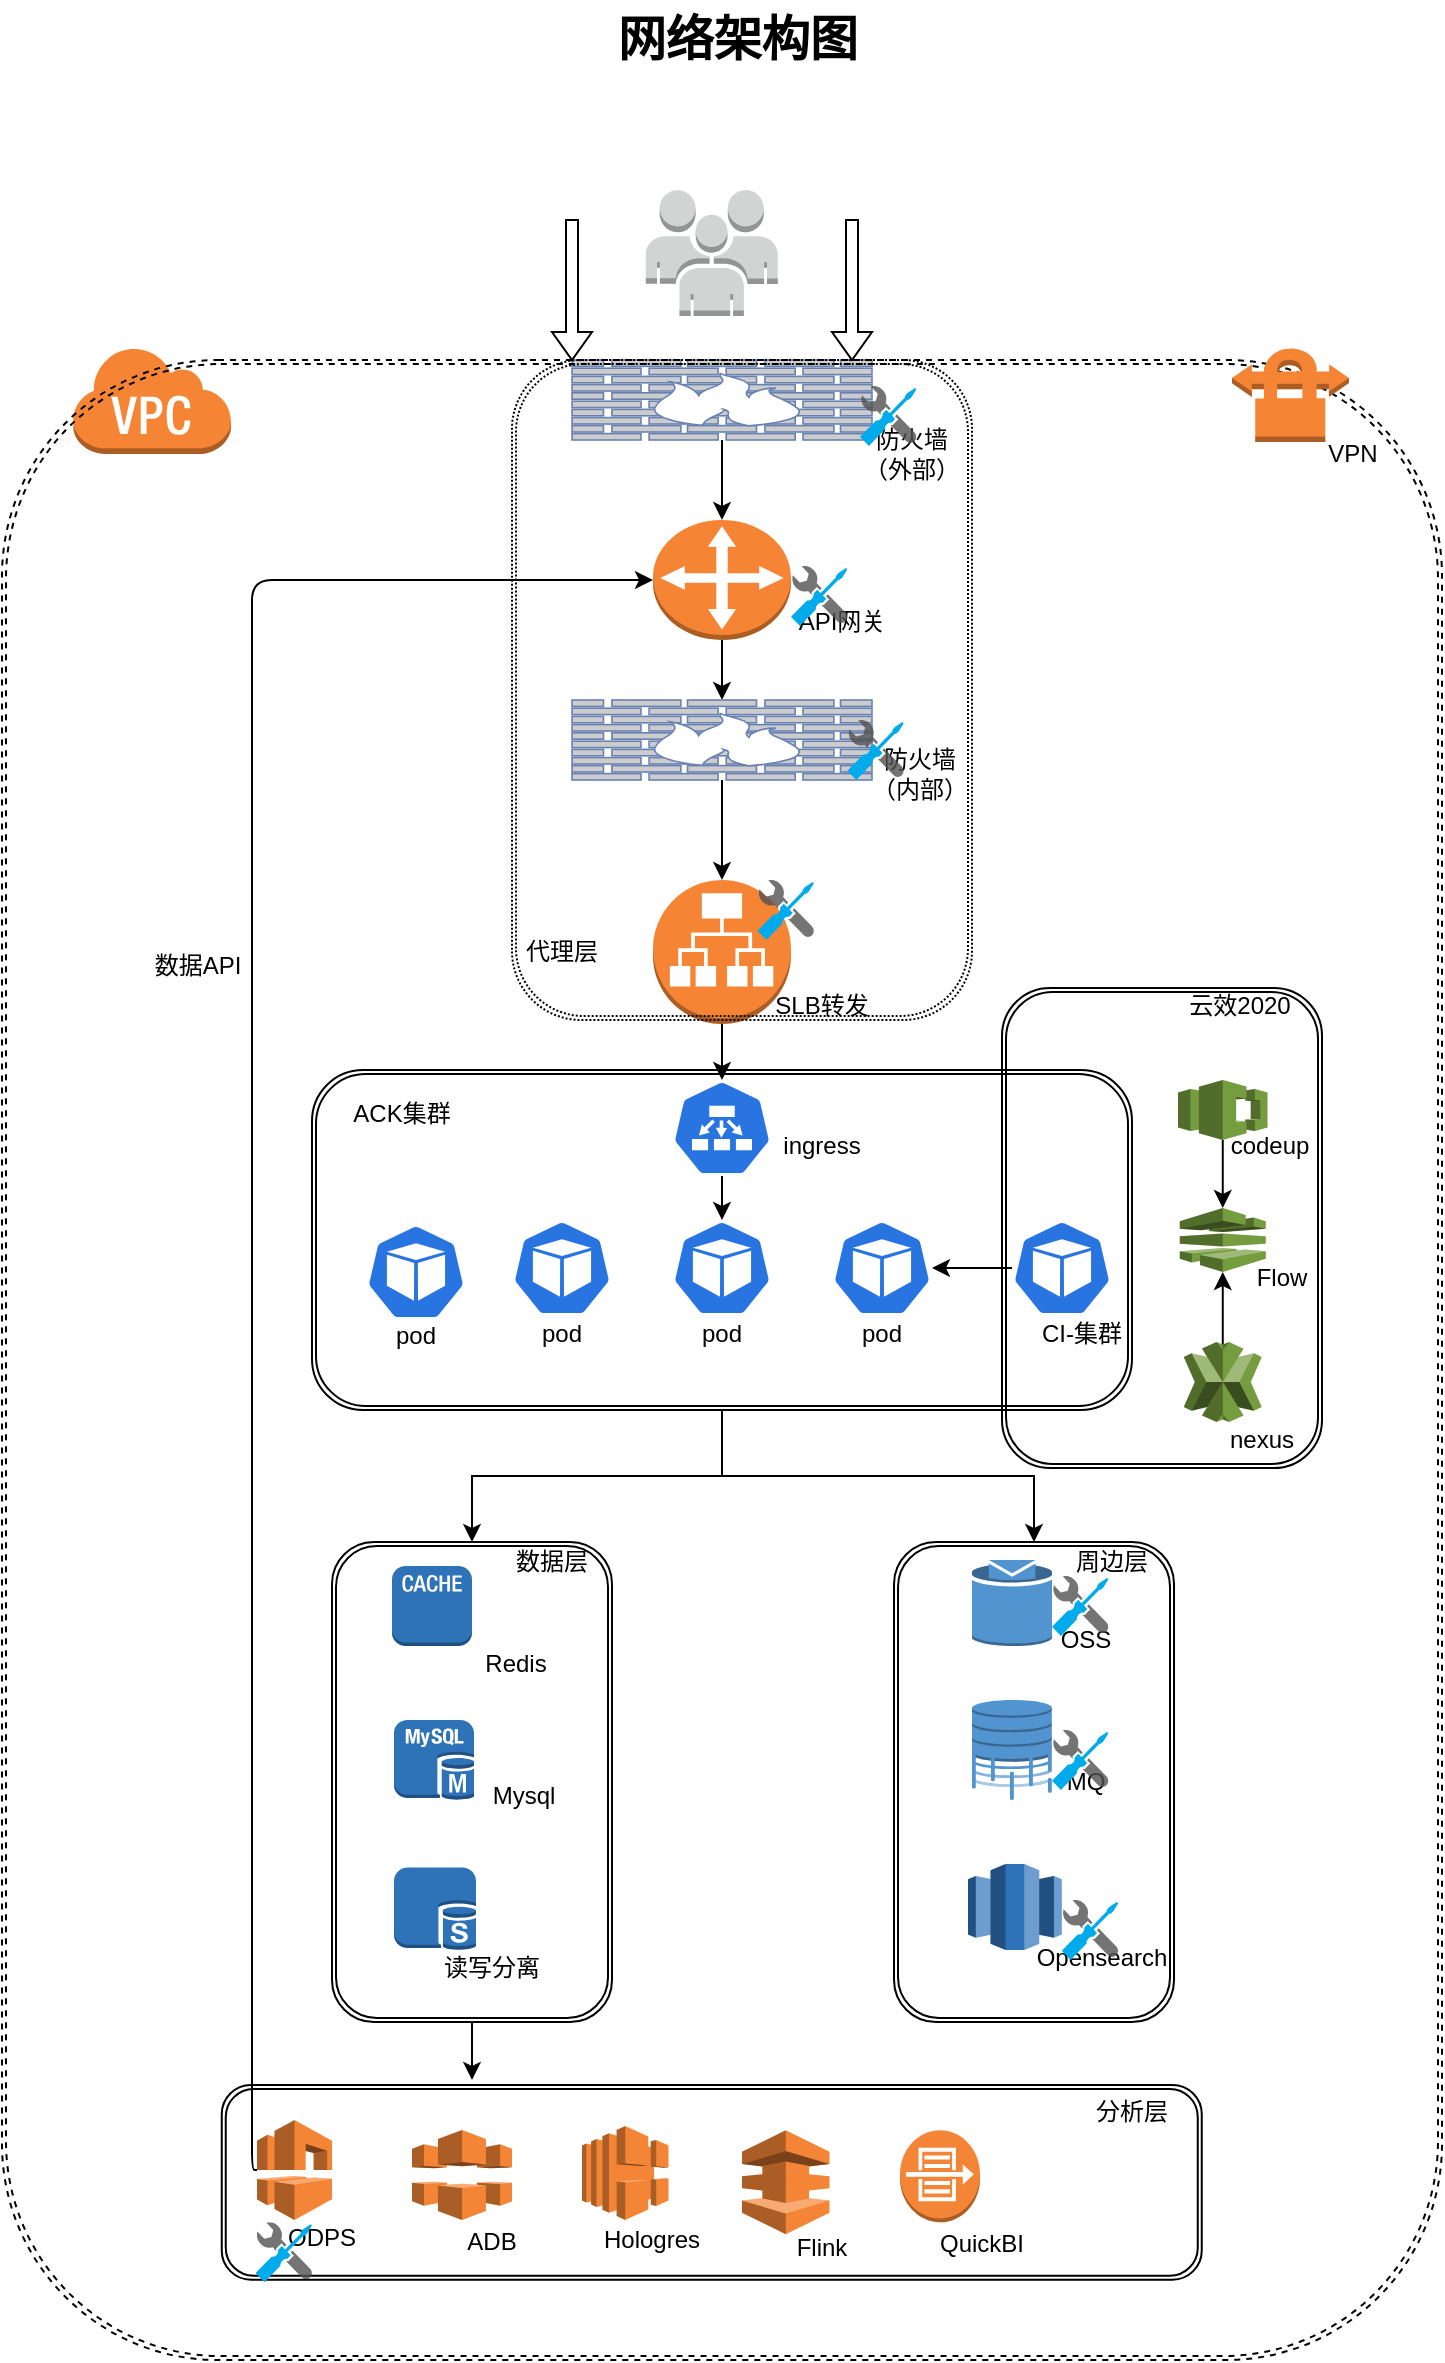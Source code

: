 <mxfile version="14.5.10" type="github" pages="2">
  <diagram id="NxkClXFvRpCbtk4V7vYW" name="Page-2">
    <mxGraphModel dx="2467" dy="2488" grid="1" gridSize="10" guides="1" tooltips="1" connect="1" arrows="1" fold="1" page="1" pageScale="1" pageWidth="1169" pageHeight="1654" math="0" shadow="0">
      <root>
        <mxCell id="J9PgDq4TIxUnffOrXqY2-0" />
        <mxCell id="J9PgDq4TIxUnffOrXqY2-1" parent="J9PgDq4TIxUnffOrXqY2-0" />
        <mxCell id="_2_N7yEcYpxQoZ8WfLal-38" value="" style="shape=ext;double=1;rounded=1;html=1;fillColor=none;fontStyle=1;labelBackgroundColor=none;labelBorderColor=none;whiteSpace=wrap;" parent="J9PgDq4TIxUnffOrXqY2-1" vertex="1">
          <mxGeometry x="445" y="414" width="160" height="240" as="geometry" />
        </mxCell>
        <mxCell id="_2_N7yEcYpxQoZ8WfLal-0" value="" style="outlineConnect=0;dashed=0;verticalLabelPosition=bottom;verticalAlign=top;align=center;html=1;shape=mxgraph.aws3.vpc;fillColor=#F58536;gradientColor=none;" parent="J9PgDq4TIxUnffOrXqY2-1" vertex="1">
          <mxGeometry x="72.5" y="980" width="37.5" height="50" as="geometry" />
        </mxCell>
        <mxCell id="_2_N7yEcYpxQoZ8WfLal-12" value="" style="edgeStyle=orthogonalEdgeStyle;rounded=0;orthogonalLoop=1;jettySize=auto;html=1;" parent="J9PgDq4TIxUnffOrXqY2-1" source="_2_N7yEcYpxQoZ8WfLal-3" target="_2_N7yEcYpxQoZ8WfLal-8" edge="1">
          <mxGeometry relative="1" as="geometry" />
        </mxCell>
        <mxCell id="_2_N7yEcYpxQoZ8WfLal-3" value="" style="fontColor=#0066CC;verticalAlign=top;verticalLabelPosition=bottom;labelPosition=center;align=center;html=1;outlineConnect=0;fillColor=#CCCCCC;strokeColor=#6881B3;gradientColor=none;gradientDirection=north;strokeWidth=2;shape=mxgraph.networks.firewall;" parent="J9PgDq4TIxUnffOrXqY2-1" vertex="1">
          <mxGeometry x="230" y="100" width="150" height="40" as="geometry" />
        </mxCell>
        <mxCell id="_2_N7yEcYpxQoZ8WfLal-4" value="" style="html=1;dashed=0;whitespace=wrap;fillColor=#2875E2;strokeColor=#ffffff;points=[[0.005,0.63,0],[0.1,0.2,0],[0.9,0.2,0],[0.5,0,0],[0.995,0.63,0],[0.72,0.99,0],[0.5,1,0],[0.28,0.99,0]];shape=mxgraph.kubernetes.icon;prIcon=pod" parent="J9PgDq4TIxUnffOrXqY2-1" vertex="1">
          <mxGeometry x="200" y="530" width="50" height="48" as="geometry" />
        </mxCell>
        <mxCell id="_2_N7yEcYpxQoZ8WfLal-5" value="" style="html=1;dashed=0;whitespace=wrap;fillColor=#2875E2;strokeColor=#ffffff;points=[[0.005,0.63,0],[0.1,0.2,0],[0.9,0.2,0],[0.5,0,0],[0.995,0.63,0],[0.72,0.99,0],[0.5,1,0],[0.28,0.99,0]];shape=mxgraph.kubernetes.icon;prIcon=pod" parent="J9PgDq4TIxUnffOrXqY2-1" vertex="1">
          <mxGeometry x="280" y="530" width="50" height="48" as="geometry" />
        </mxCell>
        <mxCell id="_2_N7yEcYpxQoZ8WfLal-6" value="" style="html=1;dashed=0;whitespace=wrap;fillColor=#2875E2;strokeColor=#ffffff;points=[[0.005,0.63,0],[0.1,0.2,0],[0.9,0.2,0],[0.5,0,0],[0.995,0.63,0],[0.72,0.99,0],[0.5,1,0],[0.28,0.99,0]];shape=mxgraph.kubernetes.icon;prIcon=pod" parent="J9PgDq4TIxUnffOrXqY2-1" vertex="1">
          <mxGeometry x="360" y="530" width="50" height="48" as="geometry" />
        </mxCell>
        <mxCell id="_2_N7yEcYpxQoZ8WfLal-7" value="" style="outlineConnect=0;dashed=0;verticalLabelPosition=bottom;verticalAlign=top;align=center;html=1;shape=mxgraph.aws3.virtual_private_cloud;fillColor=#F58534;gradientColor=none;" parent="J9PgDq4TIxUnffOrXqY2-1" vertex="1">
          <mxGeometry x="-20" y="93" width="79.5" height="54" as="geometry" />
        </mxCell>
        <mxCell id="_2_N7yEcYpxQoZ8WfLal-15" value="" style="edgeStyle=orthogonalEdgeStyle;rounded=0;orthogonalLoop=1;jettySize=auto;html=1;" parent="J9PgDq4TIxUnffOrXqY2-1" source="_2_N7yEcYpxQoZ8WfLal-8" target="_2_N7yEcYpxQoZ8WfLal-13" edge="1">
          <mxGeometry relative="1" as="geometry" />
        </mxCell>
        <mxCell id="_2_N7yEcYpxQoZ8WfLal-8" value="" style="outlineConnect=0;dashed=0;verticalLabelPosition=bottom;verticalAlign=top;align=center;html=1;shape=mxgraph.aws3.customer_gateway;fillColor=#F58534;gradientColor=none;" parent="J9PgDq4TIxUnffOrXqY2-1" vertex="1">
          <mxGeometry x="270.5" y="180" width="69" height="60" as="geometry" />
        </mxCell>
        <mxCell id="_2_N7yEcYpxQoZ8WfLal-9" value="" style="shape=singleArrow;direction=south;whiteSpace=wrap;html=1;" parent="J9PgDq4TIxUnffOrXqY2-1" vertex="1">
          <mxGeometry x="220" y="30" width="20" height="70" as="geometry" />
        </mxCell>
        <mxCell id="_2_N7yEcYpxQoZ8WfLal-11" value="" style="shape=singleArrow;direction=south;whiteSpace=wrap;html=1;" parent="J9PgDq4TIxUnffOrXqY2-1" vertex="1">
          <mxGeometry x="360" y="30" width="20" height="70" as="geometry" />
        </mxCell>
        <mxCell id="_2_N7yEcYpxQoZ8WfLal-17" value="" style="edgeStyle=orthogonalEdgeStyle;rounded=0;orthogonalLoop=1;jettySize=auto;html=1;" parent="J9PgDq4TIxUnffOrXqY2-1" source="_2_N7yEcYpxQoZ8WfLal-13" target="_2_N7yEcYpxQoZ8WfLal-16" edge="1">
          <mxGeometry relative="1" as="geometry" />
        </mxCell>
        <mxCell id="_2_N7yEcYpxQoZ8WfLal-13" value="" style="fontColor=#0066CC;verticalAlign=top;verticalLabelPosition=bottom;labelPosition=center;align=center;html=1;outlineConnect=0;fillColor=#CCCCCC;strokeColor=#6881B3;gradientColor=none;gradientDirection=north;strokeWidth=2;shape=mxgraph.networks.firewall;" parent="J9PgDq4TIxUnffOrXqY2-1" vertex="1">
          <mxGeometry x="230" y="270" width="150" height="40" as="geometry" />
        </mxCell>
        <mxCell id="_2_N7yEcYpxQoZ8WfLal-19" value="" style="edgeStyle=orthogonalEdgeStyle;rounded=0;orthogonalLoop=1;jettySize=auto;html=1;" parent="J9PgDq4TIxUnffOrXqY2-1" source="_2_N7yEcYpxQoZ8WfLal-16" target="_2_N7yEcYpxQoZ8WfLal-18" edge="1">
          <mxGeometry relative="1" as="geometry" />
        </mxCell>
        <mxCell id="_2_N7yEcYpxQoZ8WfLal-16" value="" style="outlineConnect=0;dashed=0;verticalLabelPosition=bottom;verticalAlign=top;align=center;html=1;shape=mxgraph.aws3.application_load_balancer;fillColor=#F58534;gradientColor=none;" parent="J9PgDq4TIxUnffOrXqY2-1" vertex="1">
          <mxGeometry x="270.5" y="360" width="69" height="72" as="geometry" />
        </mxCell>
        <mxCell id="_2_N7yEcYpxQoZ8WfLal-22" value="" style="edgeStyle=orthogonalEdgeStyle;rounded=0;orthogonalLoop=1;jettySize=auto;html=1;" parent="J9PgDq4TIxUnffOrXqY2-1" source="_2_N7yEcYpxQoZ8WfLal-18" target="_2_N7yEcYpxQoZ8WfLal-5" edge="1">
          <mxGeometry relative="1" as="geometry" />
        </mxCell>
        <mxCell id="_2_N7yEcYpxQoZ8WfLal-18" value="" style="html=1;dashed=0;whitespace=wrap;fillColor=#2875E2;strokeColor=#ffffff;points=[[0.005,0.63,0],[0.1,0.2,0],[0.9,0.2,0],[0.5,0,0],[0.995,0.63,0],[0.72,0.99,0],[0.5,1,0],[0.28,0.99,0]];shape=mxgraph.kubernetes.icon;prIcon=ep" parent="J9PgDq4TIxUnffOrXqY2-1" vertex="1">
          <mxGeometry x="280" y="460" width="50" height="48" as="geometry" />
        </mxCell>
        <mxCell id="_2_N7yEcYpxQoZ8WfLal-27" value="" style="outlineConnect=0;dashed=0;verticalLabelPosition=bottom;verticalAlign=top;align=center;html=1;shape=mxgraph.aws3.codepipeline;fillColor=#759C3E;gradientColor=none;" parent="J9PgDq4TIxUnffOrXqY2-1" vertex="1">
          <mxGeometry x="533.88" y="524" width="43" height="32" as="geometry" />
        </mxCell>
        <mxCell id="_2_N7yEcYpxQoZ8WfLal-28" value="" style="outlineConnect=0;dashed=0;verticalLabelPosition=bottom;verticalAlign=top;align=center;html=1;shape=mxgraph.aws3.codecommit;fillColor=#759C3E;gradientColor=none;" parent="J9PgDq4TIxUnffOrXqY2-1" vertex="1">
          <mxGeometry x="533.01" y="460" width="44.75" height="30" as="geometry" />
        </mxCell>
        <mxCell id="_2_N7yEcYpxQoZ8WfLal-32" value="" style="outlineConnect=0;dashed=0;verticalLabelPosition=bottom;verticalAlign=top;align=center;html=1;shape=mxgraph.aws3.x_ray;fillColor=#759C3E;gradientColor=none;" parent="J9PgDq4TIxUnffOrXqY2-1" vertex="1">
          <mxGeometry x="535.88" y="591" width="39" height="40" as="geometry" />
        </mxCell>
        <mxCell id="_2_N7yEcYpxQoZ8WfLal-37" value="" style="edgeStyle=orthogonalEdgeStyle;rounded=0;orthogonalLoop=1;jettySize=auto;html=1;" parent="J9PgDq4TIxUnffOrXqY2-1" source="_2_N7yEcYpxQoZ8WfLal-36" target="_2_N7yEcYpxQoZ8WfLal-6" edge="1">
          <mxGeometry relative="1" as="geometry" />
        </mxCell>
        <mxCell id="_2_N7yEcYpxQoZ8WfLal-36" value="" style="html=1;dashed=0;whitespace=wrap;fillColor=#2875E2;strokeColor=#ffffff;points=[[0.005,0.63,0],[0.1,0.2,0],[0.9,0.2,0],[0.5,0,0],[0.995,0.63,0],[0.72,0.99,0],[0.5,1,0],[0.28,0.99,0]];shape=mxgraph.kubernetes.icon;prIcon=pod" parent="J9PgDq4TIxUnffOrXqY2-1" vertex="1">
          <mxGeometry x="450" y="530" width="50" height="48" as="geometry" />
        </mxCell>
        <mxCell id="_2_N7yEcYpxQoZ8WfLal-39" value="云效2020&lt;br&gt;" style="text;html=1;strokeColor=none;fillColor=none;align=center;verticalAlign=middle;whiteSpace=wrap;rounded=0;labelBackgroundColor=none;" parent="J9PgDq4TIxUnffOrXqY2-1" vertex="1">
          <mxGeometry x="524" y="414" width="80" height="18" as="geometry" />
        </mxCell>
        <mxCell id="_2_N7yEcYpxQoZ8WfLal-41" value="API网关" style="text;html=1;strokeColor=none;fillColor=none;align=center;verticalAlign=middle;whiteSpace=wrap;rounded=0;labelBackgroundColor=none;" parent="J9PgDq4TIxUnffOrXqY2-1" vertex="1">
          <mxGeometry x="339.5" y="222" width="50" height="18" as="geometry" />
        </mxCell>
        <mxCell id="_2_N7yEcYpxQoZ8WfLal-42" value="codeup" style="text;html=1;strokeColor=none;fillColor=none;align=center;verticalAlign=middle;whiteSpace=wrap;rounded=0;labelBackgroundColor=none;" parent="J9PgDq4TIxUnffOrXqY2-1" vertex="1">
          <mxGeometry x="554" y="484" width="50" height="18" as="geometry" />
        </mxCell>
        <mxCell id="_2_N7yEcYpxQoZ8WfLal-44" value="Flow" style="text;html=1;strokeColor=none;fillColor=none;align=center;verticalAlign=middle;whiteSpace=wrap;rounded=0;labelBackgroundColor=none;" parent="J9PgDq4TIxUnffOrXqY2-1" vertex="1">
          <mxGeometry x="560" y="550" width="50" height="18" as="geometry" />
        </mxCell>
        <mxCell id="_2_N7yEcYpxQoZ8WfLal-45" value="nexus" style="text;html=1;strokeColor=none;fillColor=none;align=center;verticalAlign=middle;whiteSpace=wrap;rounded=0;labelBackgroundColor=none;" parent="J9PgDq4TIxUnffOrXqY2-1" vertex="1">
          <mxGeometry x="550" y="631" width="50" height="18" as="geometry" />
        </mxCell>
        <mxCell id="_2_N7yEcYpxQoZ8WfLal-52" value="" style="endArrow=classic;html=1;entryX=0.5;entryY=1;entryDx=0;entryDy=0;entryPerimeter=0;exitX=0.5;exitY=0.03;exitDx=0;exitDy=0;exitPerimeter=0;" parent="J9PgDq4TIxUnffOrXqY2-1" source="_2_N7yEcYpxQoZ8WfLal-32" target="_2_N7yEcYpxQoZ8WfLal-27" edge="1">
          <mxGeometry width="50" height="50" relative="1" as="geometry">
            <mxPoint x="560" y="550" as="sourcePoint" />
            <mxPoint x="610" y="500" as="targetPoint" />
          </mxGeometry>
        </mxCell>
        <mxCell id="_2_N7yEcYpxQoZ8WfLal-53" value="" style="endArrow=classic;html=1;entryX=0.5;entryY=0;entryDx=0;entryDy=0;entryPerimeter=0;exitX=0.5;exitY=1;exitDx=0;exitDy=0;exitPerimeter=0;" parent="J9PgDq4TIxUnffOrXqY2-1" source="_2_N7yEcYpxQoZ8WfLal-28" target="_2_N7yEcYpxQoZ8WfLal-27" edge="1">
          <mxGeometry width="50" height="50" relative="1" as="geometry">
            <mxPoint x="565.38" y="602.2" as="sourcePoint" />
            <mxPoint x="565.38" y="566" as="targetPoint" />
          </mxGeometry>
        </mxCell>
        <mxCell id="_2_N7yEcYpxQoZ8WfLal-55" value="CI-集群" style="text;html=1;strokeColor=none;fillColor=none;align=center;verticalAlign=middle;whiteSpace=wrap;rounded=0;labelBackgroundColor=none;" parent="J9PgDq4TIxUnffOrXqY2-1" vertex="1">
          <mxGeometry x="460" y="578" width="50" height="18" as="geometry" />
        </mxCell>
        <mxCell id="_2_N7yEcYpxQoZ8WfLal-90" style="edgeStyle=orthogonalEdgeStyle;rounded=0;orthogonalLoop=1;jettySize=auto;html=1;" parent="J9PgDq4TIxUnffOrXqY2-1" source="_2_N7yEcYpxQoZ8WfLal-57" target="_2_N7yEcYpxQoZ8WfLal-84" edge="1">
          <mxGeometry relative="1" as="geometry">
            <Array as="points">
              <mxPoint x="305" y="658" />
              <mxPoint x="180" y="658" />
            </Array>
          </mxGeometry>
        </mxCell>
        <mxCell id="_2_N7yEcYpxQoZ8WfLal-91" style="edgeStyle=orthogonalEdgeStyle;rounded=0;orthogonalLoop=1;jettySize=auto;html=1;" parent="J9PgDq4TIxUnffOrXqY2-1" source="_2_N7yEcYpxQoZ8WfLal-57" target="_2_N7yEcYpxQoZ8WfLal-66" edge="1">
          <mxGeometry relative="1" as="geometry" />
        </mxCell>
        <mxCell id="_2_N7yEcYpxQoZ8WfLal-57" value="" style="shape=ext;double=1;rounded=1;whiteSpace=wrap;html=1;labelBackgroundColor=none;fillColor=none;" parent="J9PgDq4TIxUnffOrXqY2-1" vertex="1">
          <mxGeometry x="100" y="455" width="410" height="170" as="geometry" />
        </mxCell>
        <mxCell id="_2_N7yEcYpxQoZ8WfLal-58" value="ACK集群" style="text;html=1;strokeColor=none;fillColor=none;align=center;verticalAlign=middle;whiteSpace=wrap;rounded=0;labelBackgroundColor=none;" parent="J9PgDq4TIxUnffOrXqY2-1" vertex="1">
          <mxGeometry x="90" y="450" width="110" height="53" as="geometry" />
        </mxCell>
        <mxCell id="_2_N7yEcYpxQoZ8WfLal-60" value="pod" style="text;html=1;strokeColor=none;fillColor=none;align=center;verticalAlign=middle;whiteSpace=wrap;rounded=0;labelBackgroundColor=none;" parent="J9PgDq4TIxUnffOrXqY2-1" vertex="1">
          <mxGeometry x="200" y="578" width="50" height="18" as="geometry" />
        </mxCell>
        <mxCell id="_2_N7yEcYpxQoZ8WfLal-61" value="pod" style="text;html=1;strokeColor=none;fillColor=none;align=center;verticalAlign=middle;whiteSpace=wrap;rounded=0;labelBackgroundColor=none;" parent="J9PgDq4TIxUnffOrXqY2-1" vertex="1">
          <mxGeometry x="280" y="578" width="50" height="18" as="geometry" />
        </mxCell>
        <mxCell id="_2_N7yEcYpxQoZ8WfLal-62" value="pod" style="text;html=1;strokeColor=none;fillColor=none;align=center;verticalAlign=middle;whiteSpace=wrap;rounded=0;labelBackgroundColor=none;" parent="J9PgDq4TIxUnffOrXqY2-1" vertex="1">
          <mxGeometry x="360" y="578" width="50" height="18" as="geometry" />
        </mxCell>
        <mxCell id="_2_N7yEcYpxQoZ8WfLal-63" value="ingress" style="text;html=1;strokeColor=none;fillColor=none;align=center;verticalAlign=middle;whiteSpace=wrap;rounded=0;labelBackgroundColor=none;" parent="J9PgDq4TIxUnffOrXqY2-1" vertex="1">
          <mxGeometry x="330" y="484" width="50" height="18" as="geometry" />
        </mxCell>
        <mxCell id="_2_N7yEcYpxQoZ8WfLal-64" value="" style="outlineConnect=0;dashed=0;verticalLabelPosition=bottom;verticalAlign=top;align=center;html=1;shape=mxgraph.aws3.mysql_db_instance;fillColor=#2E73B8;gradientColor=none;rounded=1;labelBackgroundColor=none;" parent="J9PgDq4TIxUnffOrXqY2-1" vertex="1">
          <mxGeometry x="141" y="780" width="40" height="40" as="geometry" />
        </mxCell>
        <mxCell id="_2_N7yEcYpxQoZ8WfLal-65" value="" style="outlineConnect=0;dashed=0;verticalLabelPosition=bottom;verticalAlign=top;align=center;html=1;shape=mxgraph.aws3.cache_node;fillColor=#2E73B8;gradientColor=none;rounded=1;labelBackgroundColor=none;" parent="J9PgDq4TIxUnffOrXqY2-1" vertex="1">
          <mxGeometry x="140" y="703" width="40" height="40" as="geometry" />
        </mxCell>
        <mxCell id="_2_N7yEcYpxQoZ8WfLal-66" value="" style="shape=ext;double=1;rounded=1;html=1;fillColor=none;fontStyle=1;labelBackgroundColor=none;labelBorderColor=none;whiteSpace=wrap;" parent="J9PgDq4TIxUnffOrXqY2-1" vertex="1">
          <mxGeometry x="391.01" y="691" width="140" height="240" as="geometry" />
        </mxCell>
        <mxCell id="_2_N7yEcYpxQoZ8WfLal-68" value="" style="outlineConnect=0;dashed=0;verticalLabelPosition=bottom;verticalAlign=top;align=center;html=1;shape=mxgraph.aws3.topic;fillColor=#5294CF;gradientColor=none;rounded=1;labelBackgroundColor=none;" parent="J9PgDq4TIxUnffOrXqY2-1" vertex="1">
          <mxGeometry x="430" y="700" width="40" height="43" as="geometry" />
        </mxCell>
        <mxCell id="_2_N7yEcYpxQoZ8WfLal-69" value="" style="outlineConnect=0;dashed=0;verticalLabelPosition=bottom;verticalAlign=top;align=center;html=1;shape=mxgraph.aws3.database_migration_workflow_job;fillColor=#5294CF;gradientColor=none;pointerEvents=1;rounded=1;labelBackgroundColor=none;" parent="J9PgDq4TIxUnffOrXqY2-1" vertex="1">
          <mxGeometry x="430" y="770" width="40" height="50" as="geometry" />
        </mxCell>
        <mxCell id="_2_N7yEcYpxQoZ8WfLal-72" value="" style="outlineConnect=0;dashed=0;verticalLabelPosition=bottom;verticalAlign=top;align=center;html=1;shape=mxgraph.aws3.redshift;fillColor=#2E73B8;gradientColor=none;rounded=1;labelBackgroundColor=none;" parent="J9PgDq4TIxUnffOrXqY2-1" vertex="1">
          <mxGeometry x="428" y="852" width="46.88" height="43" as="geometry" />
        </mxCell>
        <mxCell id="_2_N7yEcYpxQoZ8WfLal-74" value="OSS" style="text;html=1;strokeColor=none;fillColor=none;align=center;verticalAlign=middle;whiteSpace=wrap;rounded=0;labelBackgroundColor=none;" parent="J9PgDq4TIxUnffOrXqY2-1" vertex="1">
          <mxGeometry x="462" y="731" width="50" height="18" as="geometry" />
        </mxCell>
        <mxCell id="_2_N7yEcYpxQoZ8WfLal-75" value="MQ" style="text;html=1;strokeColor=none;fillColor=none;align=center;verticalAlign=middle;whiteSpace=wrap;rounded=0;labelBackgroundColor=none;" parent="J9PgDq4TIxUnffOrXqY2-1" vertex="1">
          <mxGeometry x="462" y="802" width="50" height="18" as="geometry" />
        </mxCell>
        <mxCell id="_2_N7yEcYpxQoZ8WfLal-76" value="Opensearch&lt;br&gt;" style="text;html=1;strokeColor=none;fillColor=none;align=center;verticalAlign=middle;whiteSpace=wrap;rounded=0;labelBackgroundColor=none;" parent="J9PgDq4TIxUnffOrXqY2-1" vertex="1">
          <mxGeometry x="470" y="890" width="50" height="18" as="geometry" />
        </mxCell>
        <mxCell id="_2_N7yEcYpxQoZ8WfLal-78" value="Mysql&lt;br&gt;" style="text;html=1;strokeColor=none;fillColor=none;align=center;verticalAlign=middle;whiteSpace=wrap;rounded=0;labelBackgroundColor=none;" parent="J9PgDq4TIxUnffOrXqY2-1" vertex="1">
          <mxGeometry x="181" y="809" width="50" height="18" as="geometry" />
        </mxCell>
        <mxCell id="_2_N7yEcYpxQoZ8WfLal-80" value="" style="html=1;dashed=0;whitespace=wrap;fillColor=#2875E2;strokeColor=#ffffff;points=[[0.005,0.63,0],[0.1,0.2,0],[0.9,0.2,0],[0.5,0,0],[0.995,0.63,0],[0.72,0.99,0],[0.5,1,0],[0.28,0.99,0]];shape=mxgraph.kubernetes.icon;prIcon=pod" parent="J9PgDq4TIxUnffOrXqY2-1" vertex="1">
          <mxGeometry x="127" y="532" width="50" height="48" as="geometry" />
        </mxCell>
        <mxCell id="_2_N7yEcYpxQoZ8WfLal-83" value="pod" style="text;html=1;strokeColor=none;fillColor=none;align=center;verticalAlign=middle;whiteSpace=wrap;rounded=0;labelBackgroundColor=none;" parent="J9PgDq4TIxUnffOrXqY2-1" vertex="1">
          <mxGeometry x="127" y="579" width="50" height="18" as="geometry" />
        </mxCell>
        <mxCell id="_2_N7yEcYpxQoZ8WfLal-113" value="" style="edgeStyle=orthogonalEdgeStyle;rounded=0;orthogonalLoop=1;jettySize=auto;html=1;" parent="J9PgDq4TIxUnffOrXqY2-1" source="_2_N7yEcYpxQoZ8WfLal-84" edge="1">
          <mxGeometry relative="1" as="geometry">
            <mxPoint x="180" y="960" as="targetPoint" />
          </mxGeometry>
        </mxCell>
        <mxCell id="_2_N7yEcYpxQoZ8WfLal-84" value="" style="shape=ext;double=1;rounded=1;html=1;fillColor=none;fontStyle=1;labelBackgroundColor=none;labelBorderColor=none;whiteSpace=wrap;" parent="J9PgDq4TIxUnffOrXqY2-1" vertex="1">
          <mxGeometry x="110" y="691" width="140" height="240" as="geometry" />
        </mxCell>
        <mxCell id="_2_N7yEcYpxQoZ8WfLal-85" value="" style="outlineConnect=0;dashed=0;verticalLabelPosition=bottom;verticalAlign=top;align=center;html=1;shape=mxgraph.aws3.sql_slave;fillColor=#2E73B8;gradientColor=none;rounded=1;labelBackgroundColor=none;" parent="J9PgDq4TIxUnffOrXqY2-1" vertex="1">
          <mxGeometry x="141" y="853.75" width="41" height="41.25" as="geometry" />
        </mxCell>
        <mxCell id="_2_N7yEcYpxQoZ8WfLal-88" value="读写分离" style="text;html=1;strokeColor=none;fillColor=none;align=center;verticalAlign=middle;whiteSpace=wrap;rounded=0;labelBackgroundColor=none;" parent="J9PgDq4TIxUnffOrXqY2-1" vertex="1">
          <mxGeometry x="150" y="895" width="80" height="18" as="geometry" />
        </mxCell>
        <mxCell id="_2_N7yEcYpxQoZ8WfLal-89" value="Redis" style="text;html=1;strokeColor=none;fillColor=none;align=center;verticalAlign=middle;whiteSpace=wrap;rounded=0;labelBackgroundColor=none;" parent="J9PgDq4TIxUnffOrXqY2-1" vertex="1">
          <mxGeometry x="177" y="743" width="50" height="18" as="geometry" />
        </mxCell>
        <mxCell id="_2_N7yEcYpxQoZ8WfLal-92" value="" style="outlineConnect=0;dashed=0;verticalLabelPosition=bottom;verticalAlign=top;align=center;html=1;shape=mxgraph.aws3.cloudfront;fillColor=#F58536;gradientColor=none;rounded=1;labelBackgroundColor=none;" parent="J9PgDq4TIxUnffOrXqY2-1" vertex="1">
          <mxGeometry x="150" y="985" width="50" height="45" as="geometry" />
        </mxCell>
        <mxCell id="_2_N7yEcYpxQoZ8WfLal-93" value="" style="outlineConnect=0;dashed=0;verticalLabelPosition=bottom;verticalAlign=top;align=center;html=1;shape=mxgraph.aws3.elastic_load_balancing;fillColor=#F58536;gradientColor=none;rounded=1;labelBackgroundColor=none;" parent="J9PgDq4TIxUnffOrXqY2-1" vertex="1">
          <mxGeometry x="235" y="983" width="43.25" height="47" as="geometry" />
        </mxCell>
        <mxCell id="_2_N7yEcYpxQoZ8WfLal-94" value="" style="outlineConnect=0;dashed=0;verticalLabelPosition=bottom;verticalAlign=top;align=center;html=1;shape=mxgraph.aws3.flow_logs;fillColor=#F58536;gradientColor=none;rounded=1;labelBackgroundColor=none;" parent="J9PgDq4TIxUnffOrXqY2-1" vertex="1">
          <mxGeometry x="394" y="985.13" width="40" height="46" as="geometry" />
        </mxCell>
        <mxCell id="_2_N7yEcYpxQoZ8WfLal-98" value="" style="shape=ext;double=1;rounded=1;whiteSpace=wrap;html=1;labelBackgroundColor=none;fillColor=none;" parent="J9PgDq4TIxUnffOrXqY2-1" vertex="1">
          <mxGeometry x="54.88" y="962.45" width="490" height="97.37" as="geometry" />
        </mxCell>
        <mxCell id="_2_N7yEcYpxQoZ8WfLal-99" value="ADB" style="text;html=1;strokeColor=none;fillColor=none;align=center;verticalAlign=middle;whiteSpace=wrap;rounded=0;labelBackgroundColor=none;" parent="J9PgDq4TIxUnffOrXqY2-1" vertex="1">
          <mxGeometry x="165" y="1032.13" width="50" height="18" as="geometry" />
        </mxCell>
        <mxCell id="_2_N7yEcYpxQoZ8WfLal-100" value="QuickBI" style="text;html=1;strokeColor=none;fillColor=none;align=center;verticalAlign=middle;whiteSpace=wrap;rounded=0;labelBackgroundColor=none;" parent="J9PgDq4TIxUnffOrXqY2-1" vertex="1">
          <mxGeometry x="410" y="1033.13" width="50" height="18" as="geometry" />
        </mxCell>
        <mxCell id="_2_N7yEcYpxQoZ8WfLal-101" value="Flink" style="text;html=1;strokeColor=none;fillColor=none;align=center;verticalAlign=middle;whiteSpace=wrap;rounded=0;labelBackgroundColor=none;" parent="J9PgDq4TIxUnffOrXqY2-1" vertex="1">
          <mxGeometry x="330" y="1035.13" width="50" height="18" as="geometry" />
        </mxCell>
        <mxCell id="_2_N7yEcYpxQoZ8WfLal-102" value="Hologres" style="text;html=1;strokeColor=none;fillColor=none;align=center;verticalAlign=middle;whiteSpace=wrap;rounded=0;labelBackgroundColor=none;" parent="J9PgDq4TIxUnffOrXqY2-1" vertex="1">
          <mxGeometry x="245" y="1031.13" width="50" height="18" as="geometry" />
        </mxCell>
        <mxCell id="_2_N7yEcYpxQoZ8WfLal-103" value="ODPS" style="text;html=1;strokeColor=none;fillColor=none;align=center;verticalAlign=middle;whiteSpace=wrap;rounded=0;labelBackgroundColor=none;" parent="J9PgDq4TIxUnffOrXqY2-1" vertex="1">
          <mxGeometry x="80" y="1030" width="50" height="18" as="geometry" />
        </mxCell>
        <mxCell id="_2_N7yEcYpxQoZ8WfLal-107" value="" style="outlineConnect=0;dashed=0;verticalLabelPosition=bottom;verticalAlign=top;align=center;html=1;shape=mxgraph.aws3.direct_connect;fillColor=#F58536;gradientColor=none;rounded=1;labelBackgroundColor=none;" parent="J9PgDq4TIxUnffOrXqY2-1" vertex="1">
          <mxGeometry x="315" y="985.13" width="43.75" height="52" as="geometry" />
        </mxCell>
        <mxCell id="_2_N7yEcYpxQoZ8WfLal-108" value="防火墙（内部）" style="text;html=1;strokeColor=none;fillColor=none;align=center;verticalAlign=middle;whiteSpace=wrap;rounded=0;labelBackgroundColor=none;" parent="J9PgDq4TIxUnffOrXqY2-1" vertex="1">
          <mxGeometry x="374" y="280" width="60" height="54" as="geometry" />
        </mxCell>
        <mxCell id="_2_N7yEcYpxQoZ8WfLal-109" value="周边层" style="text;html=1;strokeColor=none;fillColor=none;align=center;verticalAlign=middle;whiteSpace=wrap;rounded=0;labelBackgroundColor=none;" parent="J9PgDq4TIxUnffOrXqY2-1" vertex="1">
          <mxGeometry x="474.88" y="692" width="50" height="18" as="geometry" />
        </mxCell>
        <mxCell id="_2_N7yEcYpxQoZ8WfLal-110" value="数据层" style="text;html=1;strokeColor=none;fillColor=none;align=center;verticalAlign=middle;whiteSpace=wrap;rounded=0;labelBackgroundColor=none;" parent="J9PgDq4TIxUnffOrXqY2-1" vertex="1">
          <mxGeometry x="195" y="692" width="50" height="18" as="geometry" />
        </mxCell>
        <mxCell id="_2_N7yEcYpxQoZ8WfLal-111" value="分析层" style="text;html=1;strokeColor=none;fillColor=none;align=center;verticalAlign=middle;whiteSpace=wrap;rounded=0;labelBackgroundColor=none;" parent="J9PgDq4TIxUnffOrXqY2-1" vertex="1">
          <mxGeometry x="474.88" y="967.13" width="70" height="18" as="geometry" />
        </mxCell>
        <mxCell id="_2_N7yEcYpxQoZ8WfLal-116" value="SLB转发" style="text;html=1;strokeColor=none;fillColor=none;align=center;verticalAlign=middle;whiteSpace=wrap;rounded=0;labelBackgroundColor=none;" parent="J9PgDq4TIxUnffOrXqY2-1" vertex="1">
          <mxGeometry x="330" y="414" width="50" height="18" as="geometry" />
        </mxCell>
        <mxCell id="_2_N7yEcYpxQoZ8WfLal-117" value="防火墙（外部）" style="text;html=1;strokeColor=none;fillColor=none;align=center;verticalAlign=middle;whiteSpace=wrap;rounded=0;labelBackgroundColor=none;" parent="J9PgDq4TIxUnffOrXqY2-1" vertex="1">
          <mxGeometry x="370" y="120" width="60" height="54" as="geometry" />
        </mxCell>
        <mxCell id="_2_N7yEcYpxQoZ8WfLal-118" value="" style="shape=ext;double=1;rounded=1;whiteSpace=wrap;html=1;labelBackgroundColor=none;fillColor=none;dashed=1;" parent="J9PgDq4TIxUnffOrXqY2-1" vertex="1">
          <mxGeometry x="-55" y="100" width="720" height="1000" as="geometry" />
        </mxCell>
        <mxCell id="_2_N7yEcYpxQoZ8WfLal-119" value="" style="outlineConnect=0;dashed=0;verticalLabelPosition=bottom;verticalAlign=top;align=center;html=1;shape=mxgraph.aws3.vpn_connection;fillColor=#F58534;gradientColor=none;rounded=1;labelBackgroundColor=none;" parent="J9PgDq4TIxUnffOrXqY2-1" vertex="1">
          <mxGeometry x="560" y="93" width="58.5" height="48" as="geometry" />
        </mxCell>
        <mxCell id="_2_N7yEcYpxQoZ8WfLal-120" value="" style="outlineConnect=0;dashed=0;verticalLabelPosition=bottom;verticalAlign=top;align=center;html=1;shape=mxgraph.aws3.users;fillColor=#D2D3D3;gradientColor=none;rounded=1;labelBackgroundColor=none;" parent="J9PgDq4TIxUnffOrXqY2-1" vertex="1">
          <mxGeometry x="266.88" y="15" width="66" height="63" as="geometry" />
        </mxCell>
        <mxCell id="_2_N7yEcYpxQoZ8WfLal-121" value="" style="edgeStyle=elbowEdgeStyle;elbow=horizontal;endArrow=classic;html=1;exitX=0;exitY=0.5;exitDx=0;exitDy=0;exitPerimeter=0;" parent="J9PgDq4TIxUnffOrXqY2-1" source="_2_N7yEcYpxQoZ8WfLal-0" target="_2_N7yEcYpxQoZ8WfLal-8" edge="1">
          <mxGeometry width="50" height="50" relative="1" as="geometry">
            <mxPoint x="690" y="750" as="sourcePoint" />
            <mxPoint x="870" y="390" as="targetPoint" />
            <Array as="points">
              <mxPoint x="70" y="610" />
            </Array>
          </mxGeometry>
        </mxCell>
        <mxCell id="_2_N7yEcYpxQoZ8WfLal-128" value="VPN" style="text;html=1;align=center;verticalAlign=middle;resizable=0;points=[];autosize=1;" parent="J9PgDq4TIxUnffOrXqY2-1" vertex="1">
          <mxGeometry x="600" y="137" width="40" height="20" as="geometry" />
        </mxCell>
        <mxCell id="_2_N7yEcYpxQoZ8WfLal-129" value="&amp;nbsp;网络架构图" style="text;strokeColor=none;fillColor=none;html=1;fontSize=24;fontStyle=1;verticalAlign=middle;align=center;rounded=1;dashed=1;labelBackgroundColor=none;" parent="J9PgDq4TIxUnffOrXqY2-1" vertex="1">
          <mxGeometry x="258.75" y="-80" width="100" height="40" as="geometry" />
        </mxCell>
        <mxCell id="_2_N7yEcYpxQoZ8WfLal-130" value="" style="shape=ext;double=1;rounded=1;whiteSpace=wrap;html=1;dashed=1;labelBackgroundColor=none;fillColor=none;dashPattern=1 1;" parent="J9PgDq4TIxUnffOrXqY2-1" vertex="1">
          <mxGeometry x="200" y="100" width="230" height="330" as="geometry" />
        </mxCell>
        <mxCell id="_2_N7yEcYpxQoZ8WfLal-132" value="代理层" style="text;html=1;strokeColor=none;fillColor=none;align=center;verticalAlign=middle;whiteSpace=wrap;rounded=0;dashed=1;dashPattern=1 1;labelBackgroundColor=none;" parent="J9PgDq4TIxUnffOrXqY2-1" vertex="1">
          <mxGeometry x="205" y="386" width="40" height="20" as="geometry" />
        </mxCell>
        <mxCell id="_2_N7yEcYpxQoZ8WfLal-133" value="数据API" style="text;html=1;strokeColor=none;fillColor=none;align=center;verticalAlign=middle;whiteSpace=wrap;rounded=0;labelBackgroundColor=none;" parent="J9PgDq4TIxUnffOrXqY2-1" vertex="1">
          <mxGeometry x="12.5" y="376" width="60" height="54" as="geometry" />
        </mxCell>
        <mxCell id="z3FIoCMw3LvDbwQF2X9a-1" value="" style="aspect=fixed;html=1;points=[];align=center;image;fontSize=12;image=img/lib/mscae/Developer_Tools.svg;rounded=1;dashed=1;dashPattern=1 1;labelBackgroundColor=none;fillColor=none;" parent="J9PgDq4TIxUnffOrXqY2-1" vertex="1">
          <mxGeometry x="374" y="113" width="28.2" height="30" as="geometry" />
        </mxCell>
        <mxCell id="z3FIoCMw3LvDbwQF2X9a-2" value="" style="aspect=fixed;html=1;points=[];align=center;image;fontSize=12;image=img/lib/mscae/Developer_Tools.svg;rounded=1;dashed=1;dashPattern=1 1;labelBackgroundColor=none;fillColor=none;" parent="J9PgDq4TIxUnffOrXqY2-1" vertex="1">
          <mxGeometry x="339.5" y="203" width="28.2" height="30" as="geometry" />
        </mxCell>
        <mxCell id="z3FIoCMw3LvDbwQF2X9a-3" value="" style="aspect=fixed;html=1;points=[];align=center;image;fontSize=12;image=img/lib/mscae/Developer_Tools.svg;rounded=1;dashed=1;dashPattern=1 1;labelBackgroundColor=none;fillColor=none;" parent="J9PgDq4TIxUnffOrXqY2-1" vertex="1">
          <mxGeometry x="322.77" y="360" width="28.2" height="30" as="geometry" />
        </mxCell>
        <mxCell id="z3FIoCMw3LvDbwQF2X9a-4" value="" style="aspect=fixed;html=1;points=[];align=center;image;fontSize=12;image=img/lib/mscae/Developer_Tools.svg;rounded=1;dashed=1;dashPattern=1 1;labelBackgroundColor=none;fillColor=none;" parent="J9PgDq4TIxUnffOrXqY2-1" vertex="1">
          <mxGeometry x="367.7" y="280" width="28.2" height="30" as="geometry" />
        </mxCell>
        <mxCell id="z3FIoCMw3LvDbwQF2X9a-5" value="" style="aspect=fixed;html=1;points=[];align=center;image;fontSize=12;image=img/lib/mscae/Developer_Tools.svg;rounded=1;dashed=1;dashPattern=1 1;labelBackgroundColor=none;fillColor=none;" parent="J9PgDq4TIxUnffOrXqY2-1" vertex="1">
          <mxGeometry x="470" y="785" width="28.2" height="30" as="geometry" />
        </mxCell>
        <mxCell id="z3FIoCMw3LvDbwQF2X9a-6" value="" style="aspect=fixed;html=1;points=[];align=center;image;fontSize=12;image=img/lib/mscae/Developer_Tools.svg;rounded=1;dashed=1;dashPattern=1 1;labelBackgroundColor=none;fillColor=none;" parent="J9PgDq4TIxUnffOrXqY2-1" vertex="1">
          <mxGeometry x="470" y="708" width="28.2" height="30" as="geometry" />
        </mxCell>
        <mxCell id="z3FIoCMw3LvDbwQF2X9a-9" value="" style="aspect=fixed;html=1;points=[];align=center;image;fontSize=12;image=img/lib/mscae/Developer_Tools.svg;rounded=1;dashed=1;dashPattern=1 1;labelBackgroundColor=none;fillColor=none;" parent="J9PgDq4TIxUnffOrXqY2-1" vertex="1">
          <mxGeometry x="71.8" y="1031.13" width="28.2" height="30" as="geometry" />
        </mxCell>
        <mxCell id="z3FIoCMw3LvDbwQF2X9a-10" value="" style="aspect=fixed;html=1;points=[];align=center;image;fontSize=12;image=img/lib/mscae/Developer_Tools.svg;rounded=1;dashed=1;dashPattern=1 1;labelBackgroundColor=none;fillColor=none;" parent="J9PgDq4TIxUnffOrXqY2-1" vertex="1">
          <mxGeometry x="474.88" y="870" width="28.2" height="30" as="geometry" />
        </mxCell>
      </root>
    </mxGraphModel>
  </diagram>
  <diagram name="Copy of Page-2" id="vutd28uG9jXMqF-B88WH">
    <mxGraphModel dx="2467" dy="2488" grid="1" gridSize="10" guides="1" tooltips="1" connect="1" arrows="1" fold="1" page="1" pageScale="1" pageWidth="1169" pageHeight="1654" math="0" shadow="0">
      <root>
        <mxCell id="l104y4A1VkhAYIQTO-Lz-0" />
        <mxCell id="l104y4A1VkhAYIQTO-Lz-1" parent="l104y4A1VkhAYIQTO-Lz-0" />
        <mxCell id="l104y4A1VkhAYIQTO-Lz-2" value="" style="shape=ext;double=1;rounded=1;html=1;fillColor=none;fontStyle=1;labelBackgroundColor=none;labelBorderColor=none;whiteSpace=wrap;" vertex="1" parent="l104y4A1VkhAYIQTO-Lz-1">
          <mxGeometry x="445" y="414" width="160" height="240" as="geometry" />
        </mxCell>
        <mxCell id="20Cs6JQqJdXp9FNwq5nn-9" style="edgeStyle=orthogonalEdgeStyle;rounded=0;orthogonalLoop=1;jettySize=auto;html=1;" edge="1" parent="l104y4A1VkhAYIQTO-Lz-1" source="l104y4A1VkhAYIQTO-Lz-3">
          <mxGeometry relative="1" as="geometry">
            <mxPoint x="270" y="210" as="targetPoint" />
            <Array as="points">
              <mxPoint x="50" y="1005" />
              <mxPoint x="50" y="210" />
            </Array>
          </mxGeometry>
        </mxCell>
        <mxCell id="l104y4A1VkhAYIQTO-Lz-3" value="" style="outlineConnect=0;dashed=0;verticalLabelPosition=bottom;verticalAlign=top;align=center;html=1;shape=mxgraph.aws3.vpc;fillColor=#F58536;gradientColor=none;" vertex="1" parent="l104y4A1VkhAYIQTO-Lz-1">
          <mxGeometry x="72.5" y="980" width="37.5" height="50" as="geometry" />
        </mxCell>
        <mxCell id="l104y4A1VkhAYIQTO-Lz-4" value="" style="edgeStyle=orthogonalEdgeStyle;rounded=0;orthogonalLoop=1;jettySize=auto;html=1;" edge="1" parent="l104y4A1VkhAYIQTO-Lz-1" source="l104y4A1VkhAYIQTO-Lz-5" target="l104y4A1VkhAYIQTO-Lz-11">
          <mxGeometry relative="1" as="geometry" />
        </mxCell>
        <mxCell id="l104y4A1VkhAYIQTO-Lz-5" value="" style="fontColor=#0066CC;verticalAlign=top;verticalLabelPosition=bottom;labelPosition=center;align=center;html=1;outlineConnect=0;fillColor=#CCCCCC;strokeColor=#6881B3;gradientColor=none;gradientDirection=north;strokeWidth=2;shape=mxgraph.networks.firewall;" vertex="1" parent="l104y4A1VkhAYIQTO-Lz-1">
          <mxGeometry x="230" y="100" width="150" height="40" as="geometry" />
        </mxCell>
        <mxCell id="l104y4A1VkhAYIQTO-Lz-6" value="" style="html=1;dashed=0;whitespace=wrap;fillColor=#2875E2;strokeColor=#ffffff;points=[[0.005,0.63,0],[0.1,0.2,0],[0.9,0.2,0],[0.5,0,0],[0.995,0.63,0],[0.72,0.99,0],[0.5,1,0],[0.28,0.99,0]];shape=mxgraph.kubernetes.icon;prIcon=pod" vertex="1" parent="l104y4A1VkhAYIQTO-Lz-1">
          <mxGeometry x="200" y="530" width="50" height="48" as="geometry" />
        </mxCell>
        <mxCell id="l104y4A1VkhAYIQTO-Lz-7" value="" style="html=1;dashed=0;whitespace=wrap;fillColor=#2875E2;strokeColor=#ffffff;points=[[0.005,0.63,0],[0.1,0.2,0],[0.9,0.2,0],[0.5,0,0],[0.995,0.63,0],[0.72,0.99,0],[0.5,1,0],[0.28,0.99,0]];shape=mxgraph.kubernetes.icon;prIcon=pod" vertex="1" parent="l104y4A1VkhAYIQTO-Lz-1">
          <mxGeometry x="280" y="530" width="50" height="48" as="geometry" />
        </mxCell>
        <mxCell id="l104y4A1VkhAYIQTO-Lz-8" value="" style="html=1;dashed=0;whitespace=wrap;fillColor=#2875E2;strokeColor=#ffffff;points=[[0.005,0.63,0],[0.1,0.2,0],[0.9,0.2,0],[0.5,0,0],[0.995,0.63,0],[0.72,0.99,0],[0.5,1,0],[0.28,0.99,0]];shape=mxgraph.kubernetes.icon;prIcon=pod" vertex="1" parent="l104y4A1VkhAYIQTO-Lz-1">
          <mxGeometry x="360" y="530" width="50" height="48" as="geometry" />
        </mxCell>
        <mxCell id="l104y4A1VkhAYIQTO-Lz-9" value="" style="outlineConnect=0;dashed=0;verticalLabelPosition=bottom;verticalAlign=top;align=center;html=1;shape=mxgraph.aws3.virtual_private_cloud;fillColor=#F58534;gradientColor=none;" vertex="1" parent="l104y4A1VkhAYIQTO-Lz-1">
          <mxGeometry x="-20" y="93" width="79.5" height="54" as="geometry" />
        </mxCell>
        <mxCell id="l104y4A1VkhAYIQTO-Lz-10" value="" style="edgeStyle=orthogonalEdgeStyle;rounded=0;orthogonalLoop=1;jettySize=auto;html=1;" edge="1" parent="l104y4A1VkhAYIQTO-Lz-1" source="l104y4A1VkhAYIQTO-Lz-11" target="l104y4A1VkhAYIQTO-Lz-15">
          <mxGeometry relative="1" as="geometry" />
        </mxCell>
        <mxCell id="l104y4A1VkhAYIQTO-Lz-11" value="" style="outlineConnect=0;dashed=0;verticalLabelPosition=bottom;verticalAlign=top;align=center;html=1;shape=mxgraph.aws3.customer_gateway;fillColor=#F58534;gradientColor=none;" vertex="1" parent="l104y4A1VkhAYIQTO-Lz-1">
          <mxGeometry x="270.5" y="180" width="69" height="60" as="geometry" />
        </mxCell>
        <mxCell id="l104y4A1VkhAYIQTO-Lz-12" value="" style="shape=singleArrow;direction=south;whiteSpace=wrap;html=1;" vertex="1" parent="l104y4A1VkhAYIQTO-Lz-1">
          <mxGeometry x="220" y="30" width="20" height="70" as="geometry" />
        </mxCell>
        <mxCell id="l104y4A1VkhAYIQTO-Lz-13" value="" style="shape=singleArrow;direction=south;whiteSpace=wrap;html=1;" vertex="1" parent="l104y4A1VkhAYIQTO-Lz-1">
          <mxGeometry x="360" y="30" width="20" height="70" as="geometry" />
        </mxCell>
        <mxCell id="20Cs6JQqJdXp9FNwq5nn-12" value="" style="edgeStyle=orthogonalEdgeStyle;rounded=0;orthogonalLoop=1;jettySize=auto;html=1;" edge="1" parent="l104y4A1VkhAYIQTO-Lz-1" source="l104y4A1VkhAYIQTO-Lz-15" target="20Cs6JQqJdXp9FNwq5nn-0">
          <mxGeometry relative="1" as="geometry" />
        </mxCell>
        <mxCell id="l104y4A1VkhAYIQTO-Lz-15" value="" style="fontColor=#0066CC;verticalAlign=top;verticalLabelPosition=bottom;labelPosition=center;align=center;html=1;outlineConnect=0;fillColor=#CCCCCC;strokeColor=#6881B3;gradientColor=none;gradientDirection=north;strokeWidth=2;shape=mxgraph.networks.firewall;" vertex="1" parent="l104y4A1VkhAYIQTO-Lz-1">
          <mxGeometry x="230" y="270" width="150" height="40" as="geometry" />
        </mxCell>
        <mxCell id="l104y4A1VkhAYIQTO-Lz-18" value="" style="edgeStyle=orthogonalEdgeStyle;rounded=0;orthogonalLoop=1;jettySize=auto;html=1;" edge="1" parent="l104y4A1VkhAYIQTO-Lz-1" source="l104y4A1VkhAYIQTO-Lz-19" target="l104y4A1VkhAYIQTO-Lz-7">
          <mxGeometry relative="1" as="geometry" />
        </mxCell>
        <mxCell id="l104y4A1VkhAYIQTO-Lz-19" value="" style="html=1;dashed=0;whitespace=wrap;fillColor=#2875E2;strokeColor=#ffffff;points=[[0.005,0.63,0],[0.1,0.2,0],[0.9,0.2,0],[0.5,0,0],[0.995,0.63,0],[0.72,0.99,0],[0.5,1,0],[0.28,0.99,0]];shape=mxgraph.kubernetes.icon;prIcon=ep" vertex="1" parent="l104y4A1VkhAYIQTO-Lz-1">
          <mxGeometry x="280" y="460" width="50" height="48" as="geometry" />
        </mxCell>
        <mxCell id="l104y4A1VkhAYIQTO-Lz-20" value="" style="outlineConnect=0;dashed=0;verticalLabelPosition=bottom;verticalAlign=top;align=center;html=1;shape=mxgraph.aws3.codepipeline;fillColor=#759C3E;gradientColor=none;" vertex="1" parent="l104y4A1VkhAYIQTO-Lz-1">
          <mxGeometry x="533.88" y="524" width="43" height="32" as="geometry" />
        </mxCell>
        <mxCell id="l104y4A1VkhAYIQTO-Lz-21" value="" style="outlineConnect=0;dashed=0;verticalLabelPosition=bottom;verticalAlign=top;align=center;html=1;shape=mxgraph.aws3.codecommit;fillColor=#759C3E;gradientColor=none;" vertex="1" parent="l104y4A1VkhAYIQTO-Lz-1">
          <mxGeometry x="533.01" y="460" width="44.75" height="30" as="geometry" />
        </mxCell>
        <mxCell id="l104y4A1VkhAYIQTO-Lz-22" value="" style="outlineConnect=0;dashed=0;verticalLabelPosition=bottom;verticalAlign=top;align=center;html=1;shape=mxgraph.aws3.x_ray;fillColor=#759C3E;gradientColor=none;" vertex="1" parent="l104y4A1VkhAYIQTO-Lz-1">
          <mxGeometry x="535.88" y="591" width="39" height="40" as="geometry" />
        </mxCell>
        <mxCell id="l104y4A1VkhAYIQTO-Lz-23" value="" style="edgeStyle=orthogonalEdgeStyle;rounded=0;orthogonalLoop=1;jettySize=auto;html=1;" edge="1" parent="l104y4A1VkhAYIQTO-Lz-1" source="l104y4A1VkhAYIQTO-Lz-24" target="l104y4A1VkhAYIQTO-Lz-8">
          <mxGeometry relative="1" as="geometry" />
        </mxCell>
        <mxCell id="l104y4A1VkhAYIQTO-Lz-24" value="" style="html=1;dashed=0;whitespace=wrap;fillColor=#2875E2;strokeColor=#ffffff;points=[[0.005,0.63,0],[0.1,0.2,0],[0.9,0.2,0],[0.5,0,0],[0.995,0.63,0],[0.72,0.99,0],[0.5,1,0],[0.28,0.99,0]];shape=mxgraph.kubernetes.icon;prIcon=pod" vertex="1" parent="l104y4A1VkhAYIQTO-Lz-1">
          <mxGeometry x="450" y="530" width="50" height="48" as="geometry" />
        </mxCell>
        <mxCell id="l104y4A1VkhAYIQTO-Lz-25" value="云效2020&lt;br&gt;" style="text;html=1;strokeColor=none;fillColor=none;align=center;verticalAlign=middle;whiteSpace=wrap;rounded=0;labelBackgroundColor=none;" vertex="1" parent="l104y4A1VkhAYIQTO-Lz-1">
          <mxGeometry x="524" y="414" width="80" height="18" as="geometry" />
        </mxCell>
        <mxCell id="l104y4A1VkhAYIQTO-Lz-26" value="API网关" style="text;html=1;strokeColor=none;fillColor=none;align=center;verticalAlign=middle;whiteSpace=wrap;rounded=0;labelBackgroundColor=none;" vertex="1" parent="l104y4A1VkhAYIQTO-Lz-1">
          <mxGeometry x="339.5" y="222" width="50" height="18" as="geometry" />
        </mxCell>
        <mxCell id="l104y4A1VkhAYIQTO-Lz-27" value="codeup" style="text;html=1;strokeColor=none;fillColor=none;align=center;verticalAlign=middle;whiteSpace=wrap;rounded=0;labelBackgroundColor=none;" vertex="1" parent="l104y4A1VkhAYIQTO-Lz-1">
          <mxGeometry x="554" y="484" width="50" height="18" as="geometry" />
        </mxCell>
        <mxCell id="l104y4A1VkhAYIQTO-Lz-28" value="Flow" style="text;html=1;strokeColor=none;fillColor=none;align=center;verticalAlign=middle;whiteSpace=wrap;rounded=0;labelBackgroundColor=none;" vertex="1" parent="l104y4A1VkhAYIQTO-Lz-1">
          <mxGeometry x="560" y="550" width="50" height="18" as="geometry" />
        </mxCell>
        <mxCell id="l104y4A1VkhAYIQTO-Lz-29" value="nexus" style="text;html=1;strokeColor=none;fillColor=none;align=center;verticalAlign=middle;whiteSpace=wrap;rounded=0;labelBackgroundColor=none;" vertex="1" parent="l104y4A1VkhAYIQTO-Lz-1">
          <mxGeometry x="550" y="631" width="50" height="18" as="geometry" />
        </mxCell>
        <mxCell id="l104y4A1VkhAYIQTO-Lz-30" value="" style="endArrow=classic;html=1;entryX=0.5;entryY=1;entryDx=0;entryDy=0;entryPerimeter=0;exitX=0.5;exitY=0.03;exitDx=0;exitDy=0;exitPerimeter=0;" edge="1" parent="l104y4A1VkhAYIQTO-Lz-1" source="l104y4A1VkhAYIQTO-Lz-22" target="l104y4A1VkhAYIQTO-Lz-20">
          <mxGeometry width="50" height="50" relative="1" as="geometry">
            <mxPoint x="560" y="550" as="sourcePoint" />
            <mxPoint x="610" y="500" as="targetPoint" />
          </mxGeometry>
        </mxCell>
        <mxCell id="l104y4A1VkhAYIQTO-Lz-31" value="" style="endArrow=classic;html=1;entryX=0.5;entryY=0;entryDx=0;entryDy=0;entryPerimeter=0;exitX=0.5;exitY=1;exitDx=0;exitDy=0;exitPerimeter=0;" edge="1" parent="l104y4A1VkhAYIQTO-Lz-1" source="l104y4A1VkhAYIQTO-Lz-21" target="l104y4A1VkhAYIQTO-Lz-20">
          <mxGeometry width="50" height="50" relative="1" as="geometry">
            <mxPoint x="565.38" y="602.2" as="sourcePoint" />
            <mxPoint x="565.38" y="566" as="targetPoint" />
          </mxGeometry>
        </mxCell>
        <mxCell id="l104y4A1VkhAYIQTO-Lz-32" value="CI-集群" style="text;html=1;strokeColor=none;fillColor=none;align=center;verticalAlign=middle;whiteSpace=wrap;rounded=0;labelBackgroundColor=none;" vertex="1" parent="l104y4A1VkhAYIQTO-Lz-1">
          <mxGeometry x="460" y="578" width="50" height="18" as="geometry" />
        </mxCell>
        <mxCell id="l104y4A1VkhAYIQTO-Lz-33" style="edgeStyle=orthogonalEdgeStyle;rounded=0;orthogonalLoop=1;jettySize=auto;html=1;" edge="1" parent="l104y4A1VkhAYIQTO-Lz-1" source="l104y4A1VkhAYIQTO-Lz-35" target="l104y4A1VkhAYIQTO-Lz-54">
          <mxGeometry relative="1" as="geometry">
            <Array as="points">
              <mxPoint x="305" y="658" />
              <mxPoint x="180" y="658" />
            </Array>
          </mxGeometry>
        </mxCell>
        <mxCell id="l104y4A1VkhAYIQTO-Lz-34" style="edgeStyle=orthogonalEdgeStyle;rounded=0;orthogonalLoop=1;jettySize=auto;html=1;" edge="1" parent="l104y4A1VkhAYIQTO-Lz-1" source="l104y4A1VkhAYIQTO-Lz-35" target="l104y4A1VkhAYIQTO-Lz-43">
          <mxGeometry relative="1" as="geometry" />
        </mxCell>
        <mxCell id="l104y4A1VkhAYIQTO-Lz-35" value="" style="shape=ext;double=1;rounded=1;whiteSpace=wrap;html=1;labelBackgroundColor=none;fillColor=none;" vertex="1" parent="l104y4A1VkhAYIQTO-Lz-1">
          <mxGeometry x="100" y="455" width="410" height="170" as="geometry" />
        </mxCell>
        <mxCell id="l104y4A1VkhAYIQTO-Lz-36" value="ACK集群" style="text;html=1;strokeColor=none;fillColor=none;align=center;verticalAlign=middle;whiteSpace=wrap;rounded=0;labelBackgroundColor=none;" vertex="1" parent="l104y4A1VkhAYIQTO-Lz-1">
          <mxGeometry x="90" y="450" width="110" height="53" as="geometry" />
        </mxCell>
        <mxCell id="l104y4A1VkhAYIQTO-Lz-37" value="pod" style="text;html=1;strokeColor=none;fillColor=none;align=center;verticalAlign=middle;whiteSpace=wrap;rounded=0;labelBackgroundColor=none;" vertex="1" parent="l104y4A1VkhAYIQTO-Lz-1">
          <mxGeometry x="200" y="578" width="50" height="18" as="geometry" />
        </mxCell>
        <mxCell id="l104y4A1VkhAYIQTO-Lz-38" value="pod" style="text;html=1;strokeColor=none;fillColor=none;align=center;verticalAlign=middle;whiteSpace=wrap;rounded=0;labelBackgroundColor=none;" vertex="1" parent="l104y4A1VkhAYIQTO-Lz-1">
          <mxGeometry x="280" y="578" width="50" height="18" as="geometry" />
        </mxCell>
        <mxCell id="l104y4A1VkhAYIQTO-Lz-39" value="pod" style="text;html=1;strokeColor=none;fillColor=none;align=center;verticalAlign=middle;whiteSpace=wrap;rounded=0;labelBackgroundColor=none;" vertex="1" parent="l104y4A1VkhAYIQTO-Lz-1">
          <mxGeometry x="360" y="578" width="50" height="18" as="geometry" />
        </mxCell>
        <mxCell id="l104y4A1VkhAYIQTO-Lz-40" value="ingress" style="text;html=1;strokeColor=none;fillColor=none;align=center;verticalAlign=middle;whiteSpace=wrap;rounded=0;labelBackgroundColor=none;" vertex="1" parent="l104y4A1VkhAYIQTO-Lz-1">
          <mxGeometry x="330" y="484" width="50" height="18" as="geometry" />
        </mxCell>
        <mxCell id="l104y4A1VkhAYIQTO-Lz-41" value="" style="outlineConnect=0;dashed=0;verticalLabelPosition=bottom;verticalAlign=top;align=center;html=1;shape=mxgraph.aws3.mysql_db_instance;fillColor=#2E73B8;gradientColor=none;rounded=1;labelBackgroundColor=none;" vertex="1" parent="l104y4A1VkhAYIQTO-Lz-1">
          <mxGeometry x="141" y="780" width="40" height="40" as="geometry" />
        </mxCell>
        <mxCell id="l104y4A1VkhAYIQTO-Lz-42" value="" style="outlineConnect=0;dashed=0;verticalLabelPosition=bottom;verticalAlign=top;align=center;html=1;shape=mxgraph.aws3.cache_node;fillColor=#2E73B8;gradientColor=none;rounded=1;labelBackgroundColor=none;" vertex="1" parent="l104y4A1VkhAYIQTO-Lz-1">
          <mxGeometry x="140" y="703" width="40" height="40" as="geometry" />
        </mxCell>
        <mxCell id="l104y4A1VkhAYIQTO-Lz-43" value="" style="shape=ext;double=1;rounded=1;html=1;fillColor=none;fontStyle=1;labelBackgroundColor=none;labelBorderColor=none;whiteSpace=wrap;" vertex="1" parent="l104y4A1VkhAYIQTO-Lz-1">
          <mxGeometry x="391.01" y="691" width="140" height="240" as="geometry" />
        </mxCell>
        <mxCell id="l104y4A1VkhAYIQTO-Lz-44" value="" style="outlineConnect=0;dashed=0;verticalLabelPosition=bottom;verticalAlign=top;align=center;html=1;shape=mxgraph.aws3.topic;fillColor=#5294CF;gradientColor=none;rounded=1;labelBackgroundColor=none;" vertex="1" parent="l104y4A1VkhAYIQTO-Lz-1">
          <mxGeometry x="430" y="700" width="40" height="43" as="geometry" />
        </mxCell>
        <mxCell id="l104y4A1VkhAYIQTO-Lz-45" value="" style="outlineConnect=0;dashed=0;verticalLabelPosition=bottom;verticalAlign=top;align=center;html=1;shape=mxgraph.aws3.database_migration_workflow_job;fillColor=#5294CF;gradientColor=none;pointerEvents=1;rounded=1;labelBackgroundColor=none;" vertex="1" parent="l104y4A1VkhAYIQTO-Lz-1">
          <mxGeometry x="430" y="770" width="40" height="50" as="geometry" />
        </mxCell>
        <mxCell id="l104y4A1VkhAYIQTO-Lz-46" value="" style="outlineConnect=0;dashed=0;verticalLabelPosition=bottom;verticalAlign=top;align=center;html=1;shape=mxgraph.aws3.redshift;fillColor=#2E73B8;gradientColor=none;rounded=1;labelBackgroundColor=none;" vertex="1" parent="l104y4A1VkhAYIQTO-Lz-1">
          <mxGeometry x="428" y="852" width="46.88" height="43" as="geometry" />
        </mxCell>
        <mxCell id="l104y4A1VkhAYIQTO-Lz-47" value="OSS" style="text;html=1;strokeColor=none;fillColor=none;align=center;verticalAlign=middle;whiteSpace=wrap;rounded=0;labelBackgroundColor=none;" vertex="1" parent="l104y4A1VkhAYIQTO-Lz-1">
          <mxGeometry x="462" y="731" width="50" height="18" as="geometry" />
        </mxCell>
        <mxCell id="l104y4A1VkhAYIQTO-Lz-48" value="MQ" style="text;html=1;strokeColor=none;fillColor=none;align=center;verticalAlign=middle;whiteSpace=wrap;rounded=0;labelBackgroundColor=none;" vertex="1" parent="l104y4A1VkhAYIQTO-Lz-1">
          <mxGeometry x="462" y="802" width="50" height="18" as="geometry" />
        </mxCell>
        <mxCell id="l104y4A1VkhAYIQTO-Lz-49" value="Opensearch&lt;br&gt;" style="text;html=1;strokeColor=none;fillColor=none;align=center;verticalAlign=middle;whiteSpace=wrap;rounded=0;labelBackgroundColor=none;" vertex="1" parent="l104y4A1VkhAYIQTO-Lz-1">
          <mxGeometry x="470" y="890" width="50" height="18" as="geometry" />
        </mxCell>
        <mxCell id="l104y4A1VkhAYIQTO-Lz-50" value="Mysql&lt;br&gt;" style="text;html=1;strokeColor=none;fillColor=none;align=center;verticalAlign=middle;whiteSpace=wrap;rounded=0;labelBackgroundColor=none;" vertex="1" parent="l104y4A1VkhAYIQTO-Lz-1">
          <mxGeometry x="181" y="809" width="50" height="18" as="geometry" />
        </mxCell>
        <mxCell id="l104y4A1VkhAYIQTO-Lz-51" value="" style="html=1;dashed=0;whitespace=wrap;fillColor=#2875E2;strokeColor=#ffffff;points=[[0.005,0.63,0],[0.1,0.2,0],[0.9,0.2,0],[0.5,0,0],[0.995,0.63,0],[0.72,0.99,0],[0.5,1,0],[0.28,0.99,0]];shape=mxgraph.kubernetes.icon;prIcon=pod" vertex="1" parent="l104y4A1VkhAYIQTO-Lz-1">
          <mxGeometry x="127" y="532" width="50" height="48" as="geometry" />
        </mxCell>
        <mxCell id="l104y4A1VkhAYIQTO-Lz-52" value="pod" style="text;html=1;strokeColor=none;fillColor=none;align=center;verticalAlign=middle;whiteSpace=wrap;rounded=0;labelBackgroundColor=none;" vertex="1" parent="l104y4A1VkhAYIQTO-Lz-1">
          <mxGeometry x="127" y="579" width="50" height="18" as="geometry" />
        </mxCell>
        <mxCell id="l104y4A1VkhAYIQTO-Lz-53" value="" style="edgeStyle=orthogonalEdgeStyle;rounded=0;orthogonalLoop=1;jettySize=auto;html=1;" edge="1" parent="l104y4A1VkhAYIQTO-Lz-1" source="l104y4A1VkhAYIQTO-Lz-54">
          <mxGeometry relative="1" as="geometry">
            <mxPoint x="180" y="960" as="targetPoint" />
          </mxGeometry>
        </mxCell>
        <mxCell id="l104y4A1VkhAYIQTO-Lz-54" value="" style="shape=ext;double=1;rounded=1;html=1;fillColor=none;fontStyle=1;labelBackgroundColor=none;labelBorderColor=none;whiteSpace=wrap;" vertex="1" parent="l104y4A1VkhAYIQTO-Lz-1">
          <mxGeometry x="110" y="691" width="140" height="240" as="geometry" />
        </mxCell>
        <mxCell id="l104y4A1VkhAYIQTO-Lz-55" value="" style="outlineConnect=0;dashed=0;verticalLabelPosition=bottom;verticalAlign=top;align=center;html=1;shape=mxgraph.aws3.sql_slave;fillColor=#2E73B8;gradientColor=none;rounded=1;labelBackgroundColor=none;" vertex="1" parent="l104y4A1VkhAYIQTO-Lz-1">
          <mxGeometry x="141" y="853.75" width="41" height="41.25" as="geometry" />
        </mxCell>
        <mxCell id="l104y4A1VkhAYIQTO-Lz-56" value="读写分离" style="text;html=1;strokeColor=none;fillColor=none;align=center;verticalAlign=middle;whiteSpace=wrap;rounded=0;labelBackgroundColor=none;" vertex="1" parent="l104y4A1VkhAYIQTO-Lz-1">
          <mxGeometry x="150" y="895" width="80" height="18" as="geometry" />
        </mxCell>
        <mxCell id="l104y4A1VkhAYIQTO-Lz-57" value="Redis" style="text;html=1;strokeColor=none;fillColor=none;align=center;verticalAlign=middle;whiteSpace=wrap;rounded=0;labelBackgroundColor=none;" vertex="1" parent="l104y4A1VkhAYIQTO-Lz-1">
          <mxGeometry x="177" y="743" width="50" height="18" as="geometry" />
        </mxCell>
        <mxCell id="l104y4A1VkhAYIQTO-Lz-58" value="" style="outlineConnect=0;dashed=0;verticalLabelPosition=bottom;verticalAlign=top;align=center;html=1;shape=mxgraph.aws3.cloudfront;fillColor=#F58536;gradientColor=none;rounded=1;labelBackgroundColor=none;" vertex="1" parent="l104y4A1VkhAYIQTO-Lz-1">
          <mxGeometry x="150" y="985" width="50" height="45" as="geometry" />
        </mxCell>
        <mxCell id="l104y4A1VkhAYIQTO-Lz-59" value="" style="outlineConnect=0;dashed=0;verticalLabelPosition=bottom;verticalAlign=top;align=center;html=1;shape=mxgraph.aws3.elastic_load_balancing;fillColor=#F58536;gradientColor=none;rounded=1;labelBackgroundColor=none;" vertex="1" parent="l104y4A1VkhAYIQTO-Lz-1">
          <mxGeometry x="235" y="983" width="43.25" height="47" as="geometry" />
        </mxCell>
        <mxCell id="l104y4A1VkhAYIQTO-Lz-60" value="" style="outlineConnect=0;dashed=0;verticalLabelPosition=bottom;verticalAlign=top;align=center;html=1;shape=mxgraph.aws3.flow_logs;fillColor=#F58536;gradientColor=none;rounded=1;labelBackgroundColor=none;" vertex="1" parent="l104y4A1VkhAYIQTO-Lz-1">
          <mxGeometry x="394" y="985.13" width="40" height="46" as="geometry" />
        </mxCell>
        <mxCell id="l104y4A1VkhAYIQTO-Lz-61" value="" style="shape=ext;double=1;rounded=1;whiteSpace=wrap;html=1;labelBackgroundColor=none;fillColor=none;" vertex="1" parent="l104y4A1VkhAYIQTO-Lz-1">
          <mxGeometry x="60" y="958.82" width="490" height="97.37" as="geometry" />
        </mxCell>
        <mxCell id="l104y4A1VkhAYIQTO-Lz-62" value="ADB" style="text;html=1;strokeColor=none;fillColor=none;align=center;verticalAlign=middle;whiteSpace=wrap;rounded=0;labelBackgroundColor=none;" vertex="1" parent="l104y4A1VkhAYIQTO-Lz-1">
          <mxGeometry x="165" y="1032.13" width="50" height="18" as="geometry" />
        </mxCell>
        <mxCell id="l104y4A1VkhAYIQTO-Lz-63" value="QuickBI" style="text;html=1;strokeColor=none;fillColor=none;align=center;verticalAlign=middle;whiteSpace=wrap;rounded=0;labelBackgroundColor=none;" vertex="1" parent="l104y4A1VkhAYIQTO-Lz-1">
          <mxGeometry x="410" y="1033.13" width="50" height="18" as="geometry" />
        </mxCell>
        <mxCell id="l104y4A1VkhAYIQTO-Lz-64" value="Flink" style="text;html=1;strokeColor=none;fillColor=none;align=center;verticalAlign=middle;whiteSpace=wrap;rounded=0;labelBackgroundColor=none;" vertex="1" parent="l104y4A1VkhAYIQTO-Lz-1">
          <mxGeometry x="330" y="1035.13" width="50" height="18" as="geometry" />
        </mxCell>
        <mxCell id="l104y4A1VkhAYIQTO-Lz-65" value="Hologres" style="text;html=1;strokeColor=none;fillColor=none;align=center;verticalAlign=middle;whiteSpace=wrap;rounded=0;labelBackgroundColor=none;" vertex="1" parent="l104y4A1VkhAYIQTO-Lz-1">
          <mxGeometry x="245" y="1031.13" width="50" height="18" as="geometry" />
        </mxCell>
        <mxCell id="l104y4A1VkhAYIQTO-Lz-66" value="ODPS" style="text;html=1;strokeColor=none;fillColor=none;align=center;verticalAlign=middle;whiteSpace=wrap;rounded=0;labelBackgroundColor=none;" vertex="1" parent="l104y4A1VkhAYIQTO-Lz-1">
          <mxGeometry x="80" y="1030" width="50" height="18" as="geometry" />
        </mxCell>
        <mxCell id="l104y4A1VkhAYIQTO-Lz-67" value="" style="outlineConnect=0;dashed=0;verticalLabelPosition=bottom;verticalAlign=top;align=center;html=1;shape=mxgraph.aws3.direct_connect;fillColor=#F58536;gradientColor=none;rounded=1;labelBackgroundColor=none;" vertex="1" parent="l104y4A1VkhAYIQTO-Lz-1">
          <mxGeometry x="315" y="985.13" width="43.75" height="52" as="geometry" />
        </mxCell>
        <mxCell id="l104y4A1VkhAYIQTO-Lz-68" value="防火墙（内部）" style="text;html=1;strokeColor=none;fillColor=none;align=center;verticalAlign=middle;whiteSpace=wrap;rounded=0;labelBackgroundColor=none;" vertex="1" parent="l104y4A1VkhAYIQTO-Lz-1">
          <mxGeometry x="374" y="280" width="60" height="54" as="geometry" />
        </mxCell>
        <mxCell id="l104y4A1VkhAYIQTO-Lz-69" value="周边层" style="text;html=1;strokeColor=none;fillColor=none;align=center;verticalAlign=middle;whiteSpace=wrap;rounded=0;labelBackgroundColor=none;" vertex="1" parent="l104y4A1VkhAYIQTO-Lz-1">
          <mxGeometry x="474.88" y="692" width="50" height="18" as="geometry" />
        </mxCell>
        <mxCell id="l104y4A1VkhAYIQTO-Lz-70" value="数据层" style="text;html=1;strokeColor=none;fillColor=none;align=center;verticalAlign=middle;whiteSpace=wrap;rounded=0;labelBackgroundColor=none;" vertex="1" parent="l104y4A1VkhAYIQTO-Lz-1">
          <mxGeometry x="195" y="692" width="50" height="18" as="geometry" />
        </mxCell>
        <mxCell id="l104y4A1VkhAYIQTO-Lz-71" value="分析层" style="text;html=1;strokeColor=none;fillColor=none;align=center;verticalAlign=middle;whiteSpace=wrap;rounded=0;labelBackgroundColor=none;" vertex="1" parent="l104y4A1VkhAYIQTO-Lz-1">
          <mxGeometry x="474.88" y="967.13" width="70" height="18" as="geometry" />
        </mxCell>
        <mxCell id="l104y4A1VkhAYIQTO-Lz-72" value="私有-DNS" style="text;html=1;strokeColor=none;fillColor=none;align=center;verticalAlign=middle;whiteSpace=wrap;rounded=0;labelBackgroundColor=none;" vertex="1" parent="l104y4A1VkhAYIQTO-Lz-1">
          <mxGeometry x="330" y="414" width="70" height="18" as="geometry" />
        </mxCell>
        <mxCell id="l104y4A1VkhAYIQTO-Lz-73" value="防火墙（外部）" style="text;html=1;strokeColor=none;fillColor=none;align=center;verticalAlign=middle;whiteSpace=wrap;rounded=0;labelBackgroundColor=none;" vertex="1" parent="l104y4A1VkhAYIQTO-Lz-1">
          <mxGeometry x="370" y="120" width="60" height="54" as="geometry" />
        </mxCell>
        <mxCell id="l104y4A1VkhAYIQTO-Lz-75" value="" style="outlineConnect=0;dashed=0;verticalLabelPosition=bottom;verticalAlign=top;align=center;html=1;shape=mxgraph.aws3.vpn_connection;fillColor=#F58534;gradientColor=none;rounded=1;labelBackgroundColor=none;" vertex="1" parent="l104y4A1VkhAYIQTO-Lz-1">
          <mxGeometry x="570" y="89" width="58.5" height="48" as="geometry" />
        </mxCell>
        <mxCell id="l104y4A1VkhAYIQTO-Lz-76" value="" style="outlineConnect=0;dashed=0;verticalLabelPosition=bottom;verticalAlign=top;align=center;html=1;shape=mxgraph.aws3.users;fillColor=#D2D3D3;gradientColor=none;rounded=1;labelBackgroundColor=none;" vertex="1" parent="l104y4A1VkhAYIQTO-Lz-1">
          <mxGeometry x="266.88" y="15" width="66" height="63" as="geometry" />
        </mxCell>
        <mxCell id="l104y4A1VkhAYIQTO-Lz-78" value="VPN" style="text;html=1;align=center;verticalAlign=middle;resizable=0;points=[];autosize=1;" vertex="1" parent="l104y4A1VkhAYIQTO-Lz-1">
          <mxGeometry x="600" y="137" width="40" height="20" as="geometry" />
        </mxCell>
        <mxCell id="l104y4A1VkhAYIQTO-Lz-79" value="Futurehotle 网络架构图" style="text;strokeColor=none;fillColor=none;html=1;fontSize=24;fontStyle=1;verticalAlign=middle;align=center;rounded=1;dashed=1;labelBackgroundColor=none;" vertex="1" parent="l104y4A1VkhAYIQTO-Lz-1">
          <mxGeometry x="258.75" y="-80" width="100" height="40" as="geometry" />
        </mxCell>
        <mxCell id="l104y4A1VkhAYIQTO-Lz-82" value="数据API" style="text;html=1;strokeColor=none;fillColor=none;align=center;verticalAlign=middle;whiteSpace=wrap;rounded=0;labelBackgroundColor=none;" vertex="1" parent="l104y4A1VkhAYIQTO-Lz-1">
          <mxGeometry x="12.5" y="376" width="60" height="54" as="geometry" />
        </mxCell>
        <mxCell id="20Cs6JQqJdXp9FNwq5nn-8" value="" style="edgeStyle=orthogonalEdgeStyle;rounded=0;orthogonalLoop=1;jettySize=auto;html=1;" edge="1" parent="l104y4A1VkhAYIQTO-Lz-1" source="20Cs6JQqJdXp9FNwq5nn-0" target="l104y4A1VkhAYIQTO-Lz-35">
          <mxGeometry relative="1" as="geometry" />
        </mxCell>
        <mxCell id="20Cs6JQqJdXp9FNwq5nn-0" value="" style="aspect=fixed;html=1;points=[];align=center;image;fontSize=12;image=img/lib/azure2/app_services/App_Services.svg;" vertex="1" parent="l104y4A1VkhAYIQTO-Lz-1">
          <mxGeometry x="272.5" y="354" width="64" height="64" as="geometry" />
        </mxCell>
        <mxCell id="l104y4A1VkhAYIQTO-Lz-74" value="" style="shape=ext;double=1;rounded=1;whiteSpace=wrap;html=1;labelBackgroundColor=none;fillColor=none;dashed=1;" vertex="1" parent="l104y4A1VkhAYIQTO-Lz-1">
          <mxGeometry x="-68.65" y="100" width="737.06" height="969.5" as="geometry" />
        </mxCell>
        <mxCell id="l104y4A1VkhAYIQTO-Lz-80" value="" style="shape=ext;double=1;rounded=1;whiteSpace=wrap;html=1;dashed=1;labelBackgroundColor=none;fillColor=none;dashPattern=1 1;" vertex="1" parent="l104y4A1VkhAYIQTO-Lz-1">
          <mxGeometry x="198" y="100" width="230" height="330" as="geometry" />
        </mxCell>
      </root>
    </mxGraphModel>
  </diagram>
</mxfile>
